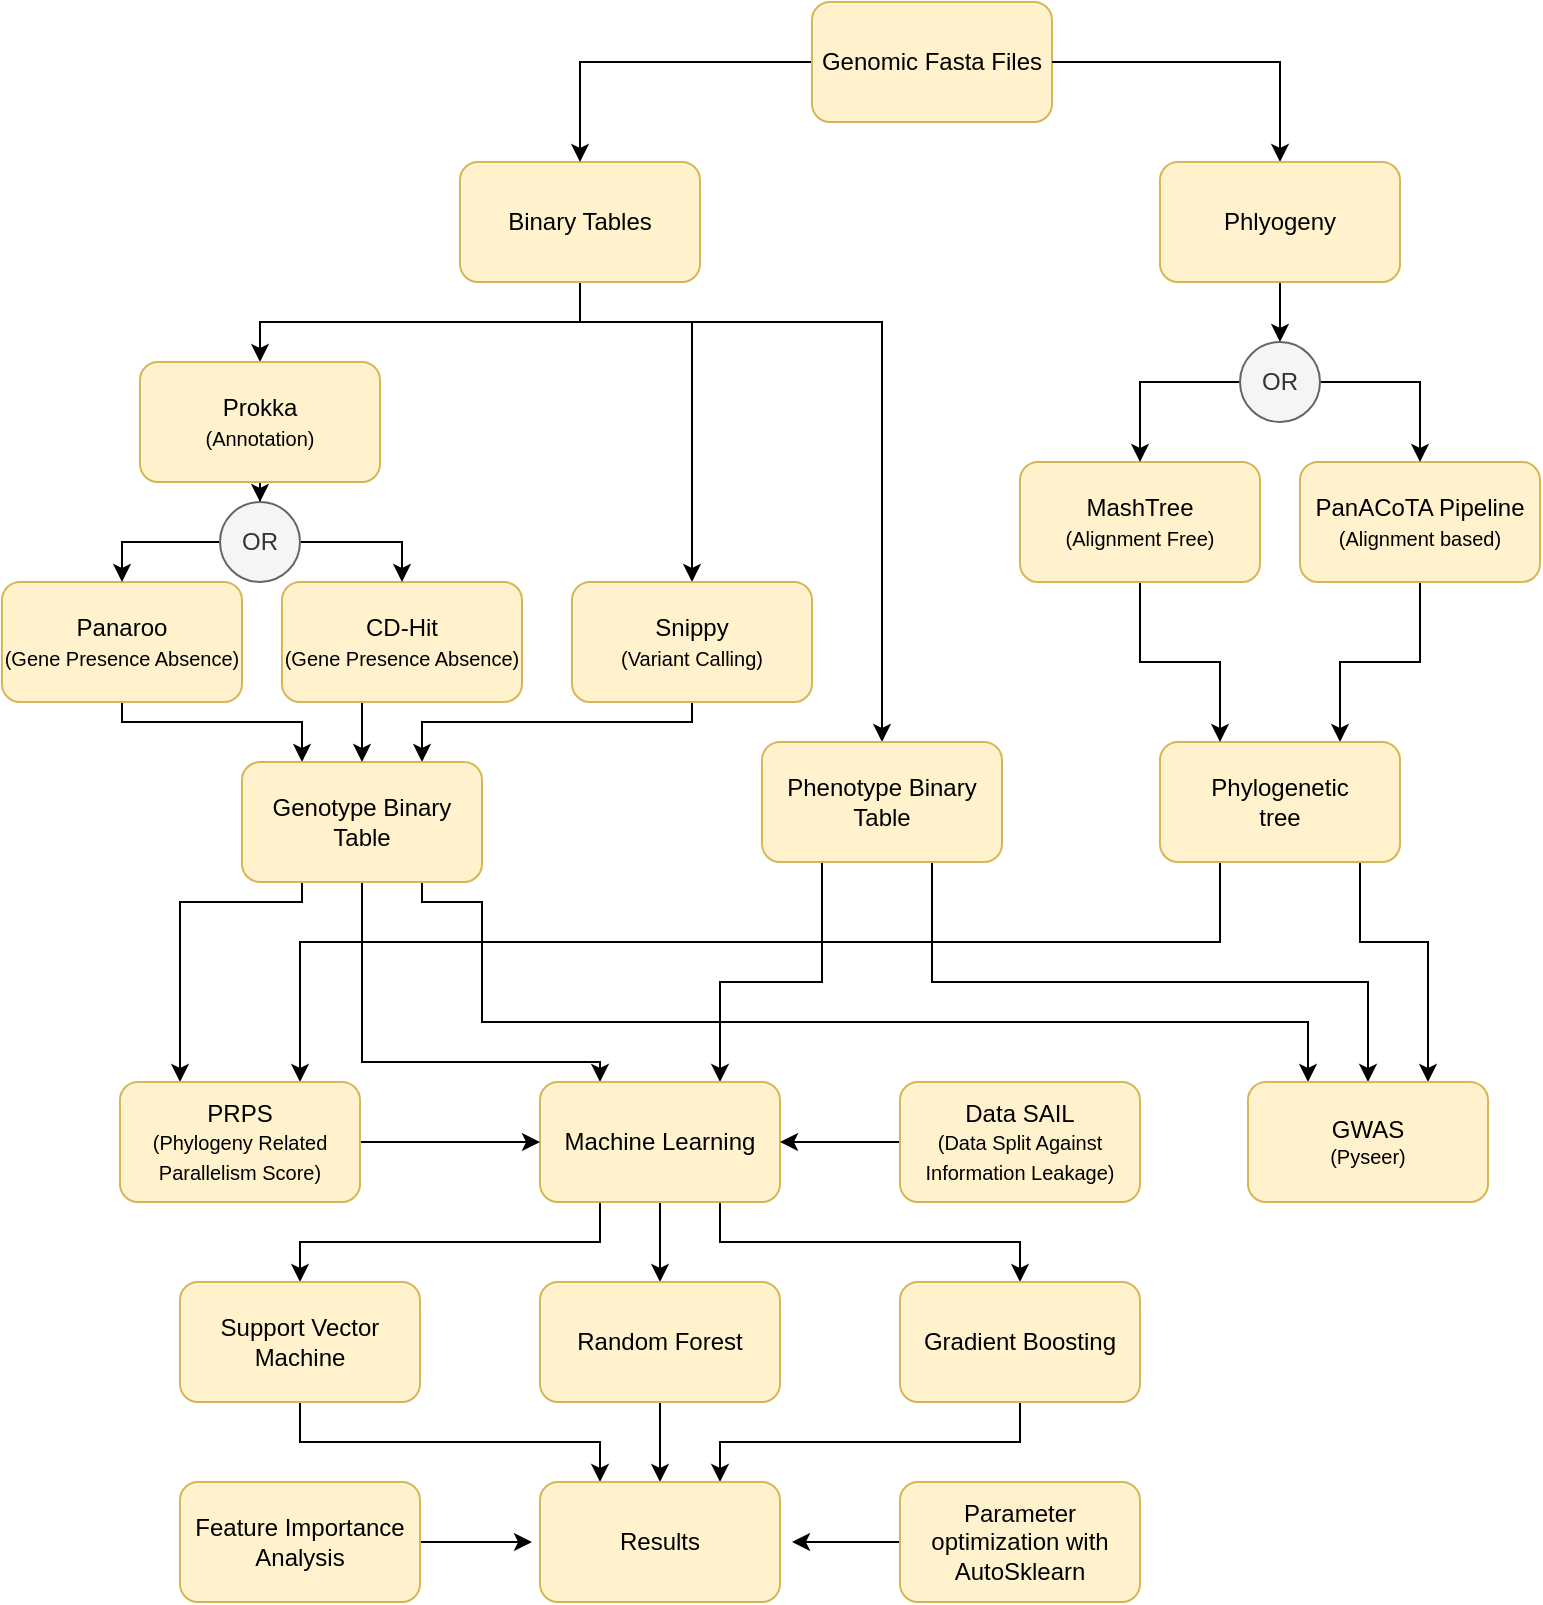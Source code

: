 <mxfile version="24.1.0" type="device">
  <diagram name="Page-1" id="MbhGSACNb4gu_uGpFhin">
    <mxGraphModel dx="909" dy="585" grid="1" gridSize="10" guides="1" tooltips="1" connect="1" arrows="1" fold="1" page="1" pageScale="1" pageWidth="827" pageHeight="1169" background="none" math="0" shadow="0">
      <root>
        <mxCell id="0" />
        <mxCell id="1" parent="0" />
        <mxCell id="acNoMvWJMsMCijYzbIam-13" style="edgeStyle=orthogonalEdgeStyle;rounded=0;orthogonalLoop=1;jettySize=auto;html=1;exitX=0.5;exitY=1;exitDx=0;exitDy=0;entryX=0.5;entryY=0;entryDx=0;entryDy=0;strokeColor=#000000;" parent="1" source="acNoMvWJMsMCijYzbIam-1" target="acNoMvWJMsMCijYzbIam-2" edge="1">
          <mxGeometry relative="1" as="geometry" />
        </mxCell>
        <mxCell id="sFlhWP47NsYa9m20ClYz-5" style="edgeStyle=orthogonalEdgeStyle;rounded=0;orthogonalLoop=1;jettySize=auto;html=1;exitX=0.5;exitY=1;exitDx=0;exitDy=0;entryX=0.5;entryY=0;entryDx=0;entryDy=0;" parent="1" source="acNoMvWJMsMCijYzbIam-1" target="acNoMvWJMsMCijYzbIam-8" edge="1">
          <mxGeometry relative="1" as="geometry">
            <Array as="points">
              <mxPoint x="289" y="200" />
              <mxPoint x="345" y="200" />
            </Array>
          </mxGeometry>
        </mxCell>
        <mxCell id="sFlhWP47NsYa9m20ClYz-7" style="edgeStyle=orthogonalEdgeStyle;rounded=0;orthogonalLoop=1;jettySize=auto;html=1;exitX=0.5;exitY=1;exitDx=0;exitDy=0;entryX=0.5;entryY=0;entryDx=0;entryDy=0;" parent="1" source="acNoMvWJMsMCijYzbIam-1" target="acNoMvWJMsMCijYzbIam-25" edge="1">
          <mxGeometry relative="1" as="geometry">
            <Array as="points">
              <mxPoint x="289" y="200" />
              <mxPoint x="440" y="200" />
            </Array>
          </mxGeometry>
        </mxCell>
        <mxCell id="acNoMvWJMsMCijYzbIam-1" value="Binary Tables" style="rounded=1;whiteSpace=wrap;html=1;fillColor=#fff2cc;strokeColor=#d6b656;" parent="1" vertex="1">
          <mxGeometry x="229" y="120" width="120" height="60" as="geometry" />
        </mxCell>
        <mxCell id="bDr6g1R_dI-N5P8YPtps-9" value="" style="edgeStyle=orthogonalEdgeStyle;rounded=0;orthogonalLoop=1;jettySize=auto;html=1;" edge="1" parent="1" source="acNoMvWJMsMCijYzbIam-2" target="bDr6g1R_dI-N5P8YPtps-7">
          <mxGeometry relative="1" as="geometry" />
        </mxCell>
        <mxCell id="acNoMvWJMsMCijYzbIam-2" value="Prokka&lt;br&gt;&lt;font style=&quot;font-size: 10px;&quot;&gt;(Annotation)&lt;/font&gt;" style="whiteSpace=wrap;html=1;rounded=1;fillColor=#fff2cc;strokeColor=#d6b656;" parent="1" vertex="1">
          <mxGeometry x="69" y="220" width="120" height="60" as="geometry" />
        </mxCell>
        <mxCell id="bDr6g1R_dI-N5P8YPtps-15" style="edgeStyle=orthogonalEdgeStyle;rounded=0;orthogonalLoop=1;jettySize=auto;html=1;entryX=0.75;entryY=0;entryDx=0;entryDy=0;" edge="1" parent="1" source="acNoMvWJMsMCijYzbIam-8" target="acNoMvWJMsMCijYzbIam-19">
          <mxGeometry relative="1" as="geometry">
            <Array as="points">
              <mxPoint x="345" y="400" />
              <mxPoint x="210" y="400" />
            </Array>
          </mxGeometry>
        </mxCell>
        <mxCell id="acNoMvWJMsMCijYzbIam-8" value="Snippy&lt;br&gt;&lt;font style=&quot;font-size: 10px;&quot;&gt;(Variant Calling)&lt;/font&gt;" style="rounded=1;whiteSpace=wrap;html=1;fillColor=#fff2cc;strokeColor=#d6b656;" parent="1" vertex="1">
          <mxGeometry x="285" y="330" width="120" height="60" as="geometry" />
        </mxCell>
        <mxCell id="bDr6g1R_dI-N5P8YPtps-13" style="edgeStyle=orthogonalEdgeStyle;rounded=0;orthogonalLoop=1;jettySize=auto;html=1;exitX=0.5;exitY=1;exitDx=0;exitDy=0;entryX=0.25;entryY=0;entryDx=0;entryDy=0;" edge="1" parent="1" source="acNoMvWJMsMCijYzbIam-10" target="acNoMvWJMsMCijYzbIam-19">
          <mxGeometry relative="1" as="geometry">
            <Array as="points">
              <mxPoint x="60" y="400" />
              <mxPoint x="150" y="400" />
            </Array>
          </mxGeometry>
        </mxCell>
        <mxCell id="acNoMvWJMsMCijYzbIam-10" value="Panaroo&lt;br&gt;&lt;font style=&quot;font-size: 10px;&quot;&gt;(Gene Presence Absence)&lt;/font&gt;" style="whiteSpace=wrap;html=1;rounded=1;fillColor=#fff2cc;strokeColor=#d6b656;" parent="1" vertex="1">
          <mxGeometry y="330" width="120" height="60" as="geometry" />
        </mxCell>
        <mxCell id="EttusDQc6cs6hr2crV58-27" style="edgeStyle=orthogonalEdgeStyle;rounded=0;orthogonalLoop=1;jettySize=auto;html=1;exitX=0.75;exitY=1;exitDx=0;exitDy=0;strokeColor=#000000;entryX=0.25;entryY=0;entryDx=0;entryDy=0;" parent="1" source="acNoMvWJMsMCijYzbIam-19" target="EttusDQc6cs6hr2crV58-15" edge="1">
          <mxGeometry relative="1" as="geometry">
            <Array as="points">
              <mxPoint x="210" y="490" />
              <mxPoint x="240" y="490" />
              <mxPoint x="240" y="550" />
              <mxPoint x="653" y="550" />
            </Array>
          </mxGeometry>
        </mxCell>
        <mxCell id="EttusDQc6cs6hr2crV58-38" style="edgeStyle=orthogonalEdgeStyle;rounded=0;orthogonalLoop=1;jettySize=auto;html=1;exitX=0.5;exitY=1;exitDx=0;exitDy=0;entryX=0.25;entryY=0;entryDx=0;entryDy=0;strokeColor=#000000;" parent="1" source="acNoMvWJMsMCijYzbIam-19" target="EttusDQc6cs6hr2crV58-21" edge="1">
          <mxGeometry relative="1" as="geometry">
            <Array as="points">
              <mxPoint x="180" y="570" />
              <mxPoint x="299" y="570" />
            </Array>
          </mxGeometry>
        </mxCell>
        <mxCell id="EttusDQc6cs6hr2crV58-49" style="edgeStyle=orthogonalEdgeStyle;rounded=0;orthogonalLoop=1;jettySize=auto;html=1;exitX=0.25;exitY=1;exitDx=0;exitDy=0;entryX=0.25;entryY=0;entryDx=0;entryDy=0;strokeColor=#000000;" parent="1" source="acNoMvWJMsMCijYzbIam-19" target="EttusDQc6cs6hr2crV58-48" edge="1">
          <mxGeometry relative="1" as="geometry">
            <Array as="points">
              <mxPoint x="150" y="490" />
              <mxPoint x="89" y="490" />
            </Array>
          </mxGeometry>
        </mxCell>
        <mxCell id="acNoMvWJMsMCijYzbIam-19" value="Genotype Binary Table" style="whiteSpace=wrap;html=1;rounded=1;fillColor=#fff2cc;strokeColor=#d6b656;" parent="1" vertex="1">
          <mxGeometry x="120" y="420" width="120" height="60" as="geometry" />
        </mxCell>
        <mxCell id="EttusDQc6cs6hr2crV58-35" style="edgeStyle=orthogonalEdgeStyle;rounded=0;orthogonalLoop=1;jettySize=auto;html=1;exitX=0.75;exitY=1;exitDx=0;exitDy=0;entryX=0.5;entryY=0;entryDx=0;entryDy=0;strokeColor=#000000;" parent="1" source="acNoMvWJMsMCijYzbIam-25" target="EttusDQc6cs6hr2crV58-15" edge="1">
          <mxGeometry relative="1" as="geometry">
            <Array as="points">
              <mxPoint x="465" y="530" />
              <mxPoint x="683" y="530" />
            </Array>
          </mxGeometry>
        </mxCell>
        <mxCell id="0gsvJsnFjAPhSoMY4tv9-26" style="edgeStyle=orthogonalEdgeStyle;rounded=0;orthogonalLoop=1;jettySize=auto;html=1;exitX=0.25;exitY=1;exitDx=0;exitDy=0;entryX=0.75;entryY=0;entryDx=0;entryDy=0;strokeColor=#000000;" parent="1" source="acNoMvWJMsMCijYzbIam-25" target="EttusDQc6cs6hr2crV58-21" edge="1">
          <mxGeometry relative="1" as="geometry">
            <Array as="points">
              <mxPoint x="410" y="530" />
              <mxPoint x="359" y="530" />
            </Array>
          </mxGeometry>
        </mxCell>
        <mxCell id="acNoMvWJMsMCijYzbIam-25" value="Phenotype Binary Table" style="whiteSpace=wrap;html=1;rounded=1;fillColor=#fff2cc;strokeColor=#d6b656;" parent="1" vertex="1">
          <mxGeometry x="380" y="410" width="120" height="60" as="geometry" />
        </mxCell>
        <mxCell id="vNha-Eq_Q3oSWXkCEYLv-6" style="edgeStyle=orthogonalEdgeStyle;rounded=0;orthogonalLoop=1;jettySize=auto;html=1;exitX=0.5;exitY=1;exitDx=0;exitDy=0;entryX=0.75;entryY=0;entryDx=0;entryDy=0;" parent="1" source="EttusDQc6cs6hr2crV58-1" target="EttusDQc6cs6hr2crV58-11" edge="1">
          <mxGeometry relative="1" as="geometry" />
        </mxCell>
        <mxCell id="EttusDQc6cs6hr2crV58-1" value="PanACoTA Pipeline&lt;br&gt;&lt;font style=&quot;font-size: 10px;&quot;&gt;(Alignment based)&lt;/font&gt;" style="rounded=1;whiteSpace=wrap;html=1;fillColor=#fff2cc;strokeColor=#d6b656;" parent="1" vertex="1">
          <mxGeometry x="649" y="270" width="120" height="60" as="geometry" />
        </mxCell>
        <mxCell id="EttusDQc6cs6hr2crV58-28" style="edgeStyle=orthogonalEdgeStyle;rounded=0;orthogonalLoop=1;jettySize=auto;html=1;exitX=0.75;exitY=1;exitDx=0;exitDy=0;entryX=0.75;entryY=0;entryDx=0;entryDy=0;strokeColor=#000000;" parent="1" source="EttusDQc6cs6hr2crV58-11" target="EttusDQc6cs6hr2crV58-15" edge="1">
          <mxGeometry relative="1" as="geometry">
            <Array as="points">
              <mxPoint x="679" y="470" />
              <mxPoint x="679" y="510" />
              <mxPoint x="713" y="510" />
            </Array>
          </mxGeometry>
        </mxCell>
        <mxCell id="EttusDQc6cs6hr2crV58-50" style="edgeStyle=orthogonalEdgeStyle;rounded=0;orthogonalLoop=1;jettySize=auto;html=1;exitX=0.25;exitY=1;exitDx=0;exitDy=0;entryX=0.75;entryY=0;entryDx=0;entryDy=0;strokeColor=#000000;" parent="1" source="EttusDQc6cs6hr2crV58-11" target="EttusDQc6cs6hr2crV58-48" edge="1">
          <mxGeometry relative="1" as="geometry">
            <Array as="points">
              <mxPoint x="609" y="510" />
              <mxPoint x="149" y="510" />
            </Array>
          </mxGeometry>
        </mxCell>
        <mxCell id="EttusDQc6cs6hr2crV58-11" value="Phylogenetic&lt;br&gt;tree" style="rounded=1;whiteSpace=wrap;html=1;fillColor=#fff2cc;strokeColor=#d6b656;" parent="1" vertex="1">
          <mxGeometry x="579" y="410" width="120" height="60" as="geometry" />
        </mxCell>
        <mxCell id="EttusDQc6cs6hr2crV58-15" value="GWAS&lt;div style=&quot;font-size: 10px;&quot;&gt;(Pyseer)&lt;/div&gt;" style="rounded=1;whiteSpace=wrap;html=1;fillColor=#fff2cc;strokeColor=#d6b656;" parent="1" vertex="1">
          <mxGeometry x="623" y="580" width="120" height="60" as="geometry" />
        </mxCell>
        <mxCell id="EttusDQc6cs6hr2crV58-59" style="edgeStyle=orthogonalEdgeStyle;rounded=0;orthogonalLoop=1;jettySize=auto;html=1;exitX=0.25;exitY=1;exitDx=0;exitDy=0;entryX=0.5;entryY=0;entryDx=0;entryDy=0;" parent="1" source="EttusDQc6cs6hr2crV58-21" target="EttusDQc6cs6hr2crV58-60" edge="1">
          <mxGeometry relative="1" as="geometry">
            <mxPoint x="109" y="680" as="targetPoint" />
            <Array as="points">
              <mxPoint x="299" y="660" />
              <mxPoint x="149" y="660" />
            </Array>
          </mxGeometry>
        </mxCell>
        <mxCell id="EttusDQc6cs6hr2crV58-62" value="" style="edgeStyle=orthogonalEdgeStyle;rounded=0;orthogonalLoop=1;jettySize=auto;html=1;" parent="1" source="EttusDQc6cs6hr2crV58-21" target="EttusDQc6cs6hr2crV58-61" edge="1">
          <mxGeometry relative="1" as="geometry" />
        </mxCell>
        <mxCell id="EttusDQc6cs6hr2crV58-63" style="edgeStyle=orthogonalEdgeStyle;rounded=0;orthogonalLoop=1;jettySize=auto;html=1;exitX=0.75;exitY=1;exitDx=0;exitDy=0;entryX=0.5;entryY=0;entryDx=0;entryDy=0;" parent="1" source="EttusDQc6cs6hr2crV58-21" target="EttusDQc6cs6hr2crV58-64" edge="1">
          <mxGeometry relative="1" as="geometry">
            <mxPoint x="509" y="680" as="targetPoint" />
            <Array as="points">
              <mxPoint x="359" y="660" />
              <mxPoint x="509" y="660" />
            </Array>
          </mxGeometry>
        </mxCell>
        <mxCell id="EttusDQc6cs6hr2crV58-21" value="Machine Learning" style="rounded=1;whiteSpace=wrap;html=1;fillColor=#fff2cc;strokeColor=#d6b656;" parent="1" vertex="1">
          <mxGeometry x="269" y="580" width="120" height="60" as="geometry" />
        </mxCell>
        <mxCell id="0gsvJsnFjAPhSoMY4tv9-28" style="edgeStyle=orthogonalEdgeStyle;rounded=0;orthogonalLoop=1;jettySize=auto;html=1;exitX=1;exitY=0.5;exitDx=0;exitDy=0;entryX=0;entryY=0.5;entryDx=0;entryDy=0;" parent="1" source="EttusDQc6cs6hr2crV58-48" target="EttusDQc6cs6hr2crV58-21" edge="1">
          <mxGeometry relative="1" as="geometry" />
        </mxCell>
        <mxCell id="EttusDQc6cs6hr2crV58-48" value="PRPS&lt;br&gt;&lt;font style=&quot;font-size: 10px;&quot;&gt;(Phylogeny Related Parallelism Score)&lt;/font&gt;" style="rounded=1;whiteSpace=wrap;html=1;fillColor=#fff2cc;strokeColor=#d6b656;" parent="1" vertex="1">
          <mxGeometry x="59" y="580" width="120" height="60" as="geometry" />
        </mxCell>
        <mxCell id="0gsvJsnFjAPhSoMY4tv9-24" style="edgeStyle=orthogonalEdgeStyle;rounded=0;orthogonalLoop=1;jettySize=auto;html=1;exitX=0.5;exitY=1;exitDx=0;exitDy=0;entryX=0.25;entryY=0;entryDx=0;entryDy=0;" parent="1" source="EttusDQc6cs6hr2crV58-60" target="EttusDQc6cs6hr2crV58-70" edge="1">
          <mxGeometry relative="1" as="geometry" />
        </mxCell>
        <mxCell id="EttusDQc6cs6hr2crV58-60" value="Support Vector Machine" style="rounded=1;whiteSpace=wrap;html=1;fillColor=#fff2cc;strokeColor=#d6b656;" parent="1" vertex="1">
          <mxGeometry x="89" y="680" width="120" height="60" as="geometry" />
        </mxCell>
        <mxCell id="0gsvJsnFjAPhSoMY4tv9-23" style="edgeStyle=orthogonalEdgeStyle;rounded=0;orthogonalLoop=1;jettySize=auto;html=1;exitX=0.5;exitY=1;exitDx=0;exitDy=0;entryX=0.5;entryY=0;entryDx=0;entryDy=0;" parent="1" source="EttusDQc6cs6hr2crV58-61" target="EttusDQc6cs6hr2crV58-70" edge="1">
          <mxGeometry relative="1" as="geometry" />
        </mxCell>
        <mxCell id="EttusDQc6cs6hr2crV58-61" value="Random Forest" style="rounded=1;whiteSpace=wrap;html=1;fillColor=#fff2cc;strokeColor=#d6b656;" parent="1" vertex="1">
          <mxGeometry x="269" y="680" width="120" height="60" as="geometry" />
        </mxCell>
        <mxCell id="0gsvJsnFjAPhSoMY4tv9-25" style="edgeStyle=orthogonalEdgeStyle;rounded=0;orthogonalLoop=1;jettySize=auto;html=1;exitX=0.5;exitY=1;exitDx=0;exitDy=0;entryX=0.75;entryY=0;entryDx=0;entryDy=0;" parent="1" source="EttusDQc6cs6hr2crV58-64" target="EttusDQc6cs6hr2crV58-70" edge="1">
          <mxGeometry relative="1" as="geometry" />
        </mxCell>
        <mxCell id="EttusDQc6cs6hr2crV58-64" value="Gradient Boosting" style="rounded=1;whiteSpace=wrap;html=1;fillColor=#fff2cc;strokeColor=#d6b656;" parent="1" vertex="1">
          <mxGeometry x="449" y="680" width="120" height="60" as="geometry" />
        </mxCell>
        <mxCell id="0gsvJsnFjAPhSoMY4tv9-22" style="edgeStyle=orthogonalEdgeStyle;rounded=0;orthogonalLoop=1;jettySize=auto;html=1;exitX=0;exitY=0.5;exitDx=0;exitDy=0;" parent="1" source="EttusDQc6cs6hr2crV58-66" edge="1">
          <mxGeometry relative="1" as="geometry">
            <mxPoint x="395" y="810" as="targetPoint" />
          </mxGeometry>
        </mxCell>
        <mxCell id="EttusDQc6cs6hr2crV58-66" value="Parameter optimization with AutoSklearn" style="rounded=1;whiteSpace=wrap;html=1;fillColor=#fff2cc;strokeColor=#d6b656;" parent="1" vertex="1">
          <mxGeometry x="449" y="780" width="120" height="60" as="geometry" />
        </mxCell>
        <mxCell id="EttusDQc6cs6hr2crV58-70" value="Results" style="rounded=1;whiteSpace=wrap;html=1;fillColor=#fff2cc;strokeColor=#d6b656;" parent="1" vertex="1">
          <mxGeometry x="269" y="780" width="120" height="60" as="geometry" />
        </mxCell>
        <mxCell id="EttusDQc6cs6hr2crV58-74" style="edgeStyle=orthogonalEdgeStyle;rounded=0;orthogonalLoop=1;jettySize=auto;html=1;exitX=0;exitY=0.5;exitDx=0;exitDy=0;entryX=1;entryY=0.5;entryDx=0;entryDy=0;" parent="1" source="EttusDQc6cs6hr2crV58-72" target="EttusDQc6cs6hr2crV58-21" edge="1">
          <mxGeometry relative="1" as="geometry" />
        </mxCell>
        <mxCell id="EttusDQc6cs6hr2crV58-72" value="Data SAIL&lt;br&gt;&lt;font style=&quot;font-size: 10px;&quot;&gt;(Data Split Against Information Leakage)&lt;/font&gt;" style="rounded=1;whiteSpace=wrap;html=1;fillColor=#fff2cc;strokeColor=#d6b656;" parent="1" vertex="1">
          <mxGeometry x="449" y="580" width="120" height="60" as="geometry" />
        </mxCell>
        <mxCell id="0gsvJsnFjAPhSoMY4tv9-21" style="edgeStyle=orthogonalEdgeStyle;rounded=0;orthogonalLoop=1;jettySize=auto;html=1;exitX=1;exitY=0.5;exitDx=0;exitDy=0;" parent="1" source="hFegTtOwy7nXW7bJ5HmI-1" edge="1">
          <mxGeometry relative="1" as="geometry">
            <mxPoint x="265" y="810" as="targetPoint" />
          </mxGeometry>
        </mxCell>
        <mxCell id="hFegTtOwy7nXW7bJ5HmI-1" value="Feature Importance Analysis" style="rounded=1;whiteSpace=wrap;html=1;fillColor=#fff2cc;strokeColor=#d6b656;" parent="1" vertex="1">
          <mxGeometry x="89" y="780" width="120" height="60" as="geometry" />
        </mxCell>
        <mxCell id="hFegTtOwy7nXW7bJ5HmI-9" style="edgeStyle=orthogonalEdgeStyle;rounded=0;orthogonalLoop=1;jettySize=auto;html=1;entryX=0.5;entryY=0;entryDx=0;entryDy=0;" parent="1" source="hFegTtOwy7nXW7bJ5HmI-8" target="acNoMvWJMsMCijYzbIam-1" edge="1">
          <mxGeometry relative="1" as="geometry" />
        </mxCell>
        <mxCell id="hFegTtOwy7nXW7bJ5HmI-8" value="Genomic Fasta Files" style="rounded=1;whiteSpace=wrap;html=1;fillColor=#fff2cc;strokeColor=#d6b656;" parent="1" vertex="1">
          <mxGeometry x="405" y="40" width="120" height="60" as="geometry" />
        </mxCell>
        <mxCell id="vNha-Eq_Q3oSWXkCEYLv-5" style="edgeStyle=orthogonalEdgeStyle;rounded=0;orthogonalLoop=1;jettySize=auto;html=1;exitX=0.5;exitY=1;exitDx=0;exitDy=0;entryX=0.25;entryY=0;entryDx=0;entryDy=0;" parent="1" source="vNha-Eq_Q3oSWXkCEYLv-2" target="EttusDQc6cs6hr2crV58-11" edge="1">
          <mxGeometry relative="1" as="geometry" />
        </mxCell>
        <mxCell id="vNha-Eq_Q3oSWXkCEYLv-2" value="MashTree&lt;br&gt;&lt;font style=&quot;font-size: 10px;&quot;&gt;(Alignment Free)&lt;/font&gt;" style="rounded=1;whiteSpace=wrap;html=1;fillColor=#fff2cc;strokeColor=#d6b656;" parent="1" vertex="1">
          <mxGeometry x="509" y="270" width="120" height="60" as="geometry" />
        </mxCell>
        <mxCell id="0gsvJsnFjAPhSoMY4tv9-5" style="edgeStyle=orthogonalEdgeStyle;rounded=0;orthogonalLoop=1;jettySize=auto;html=1;exitX=1;exitY=0.5;exitDx=0;exitDy=0;entryX=0.5;entryY=0;entryDx=0;entryDy=0;" parent="1" source="hFegTtOwy7nXW7bJ5HmI-8" target="0gsvJsnFjAPhSoMY4tv9-8" edge="1">
          <mxGeometry relative="1" as="geometry">
            <mxPoint x="583" y="70" as="targetPoint" />
          </mxGeometry>
        </mxCell>
        <mxCell id="0gsvJsnFjAPhSoMY4tv9-18" style="edgeStyle=orthogonalEdgeStyle;rounded=0;orthogonalLoop=1;jettySize=auto;html=1;exitX=0.5;exitY=1;exitDx=0;exitDy=0;entryX=0.5;entryY=0;entryDx=0;entryDy=0;" parent="1" source="0gsvJsnFjAPhSoMY4tv9-8" target="0gsvJsnFjAPhSoMY4tv9-16" edge="1">
          <mxGeometry relative="1" as="geometry" />
        </mxCell>
        <mxCell id="0gsvJsnFjAPhSoMY4tv9-8" value="Phlyogeny" style="rounded=1;whiteSpace=wrap;html=1;fillColor=#fff2cc;strokeColor=#d6b656;" parent="1" vertex="1">
          <mxGeometry x="579" y="120" width="120" height="60" as="geometry" />
        </mxCell>
        <mxCell id="0gsvJsnFjAPhSoMY4tv9-19" style="edgeStyle=orthogonalEdgeStyle;rounded=0;orthogonalLoop=1;jettySize=auto;html=1;exitX=0;exitY=0.5;exitDx=0;exitDy=0;entryX=0.5;entryY=0;entryDx=0;entryDy=0;" parent="1" source="0gsvJsnFjAPhSoMY4tv9-16" target="vNha-Eq_Q3oSWXkCEYLv-2" edge="1">
          <mxGeometry relative="1" as="geometry" />
        </mxCell>
        <mxCell id="0gsvJsnFjAPhSoMY4tv9-20" style="edgeStyle=orthogonalEdgeStyle;rounded=0;orthogonalLoop=1;jettySize=auto;html=1;exitX=1;exitY=0.5;exitDx=0;exitDy=0;entryX=0.5;entryY=0;entryDx=0;entryDy=0;" parent="1" source="0gsvJsnFjAPhSoMY4tv9-16" target="EttusDQc6cs6hr2crV58-1" edge="1">
          <mxGeometry relative="1" as="geometry" />
        </mxCell>
        <mxCell id="0gsvJsnFjAPhSoMY4tv9-16" value="OR" style="ellipse;whiteSpace=wrap;html=1;aspect=fixed;fillColor=#f5f5f5;fontColor=#333333;strokeColor=#666666;" parent="1" vertex="1">
          <mxGeometry x="619" y="210" width="40" height="40" as="geometry" />
        </mxCell>
        <mxCell id="bDr6g1R_dI-N5P8YPtps-17" style="edgeStyle=orthogonalEdgeStyle;rounded=0;orthogonalLoop=1;jettySize=auto;html=1;entryX=0.5;entryY=0;entryDx=0;entryDy=0;" edge="1" parent="1" source="sFlhWP47NsYa9m20ClYz-1" target="acNoMvWJMsMCijYzbIam-19">
          <mxGeometry relative="1" as="geometry">
            <Array as="points">
              <mxPoint x="180" y="400" />
              <mxPoint x="180" y="400" />
            </Array>
          </mxGeometry>
        </mxCell>
        <mxCell id="sFlhWP47NsYa9m20ClYz-1" value="CD-Hit&lt;div&gt;&lt;font style=&quot;font-size: 10px;&quot;&gt;(Gene Presence Absence)&lt;/font&gt;&lt;/div&gt;" style="whiteSpace=wrap;html=1;rounded=1;fillColor=#fff2cc;strokeColor=#d6b656;" parent="1" vertex="1">
          <mxGeometry x="140" y="330" width="120" height="60" as="geometry" />
        </mxCell>
        <mxCell id="bDr6g1R_dI-N5P8YPtps-11" style="edgeStyle=orthogonalEdgeStyle;rounded=0;orthogonalLoop=1;jettySize=auto;html=1;exitX=1;exitY=0.5;exitDx=0;exitDy=0;entryX=0.5;entryY=0;entryDx=0;entryDy=0;" edge="1" parent="1" source="bDr6g1R_dI-N5P8YPtps-7" target="sFlhWP47NsYa9m20ClYz-1">
          <mxGeometry relative="1" as="geometry" />
        </mxCell>
        <mxCell id="bDr6g1R_dI-N5P8YPtps-12" style="edgeStyle=orthogonalEdgeStyle;rounded=0;orthogonalLoop=1;jettySize=auto;html=1;exitX=0;exitY=0.5;exitDx=0;exitDy=0;entryX=0.5;entryY=0;entryDx=0;entryDy=0;" edge="1" parent="1" source="bDr6g1R_dI-N5P8YPtps-7" target="acNoMvWJMsMCijYzbIam-10">
          <mxGeometry relative="1" as="geometry" />
        </mxCell>
        <mxCell id="bDr6g1R_dI-N5P8YPtps-7" value="OR" style="ellipse;whiteSpace=wrap;html=1;aspect=fixed;fillColor=#f5f5f5;fontColor=#333333;strokeColor=#666666;" vertex="1" parent="1">
          <mxGeometry x="109" y="290" width="40" height="40" as="geometry" />
        </mxCell>
      </root>
    </mxGraphModel>
  </diagram>
</mxfile>
